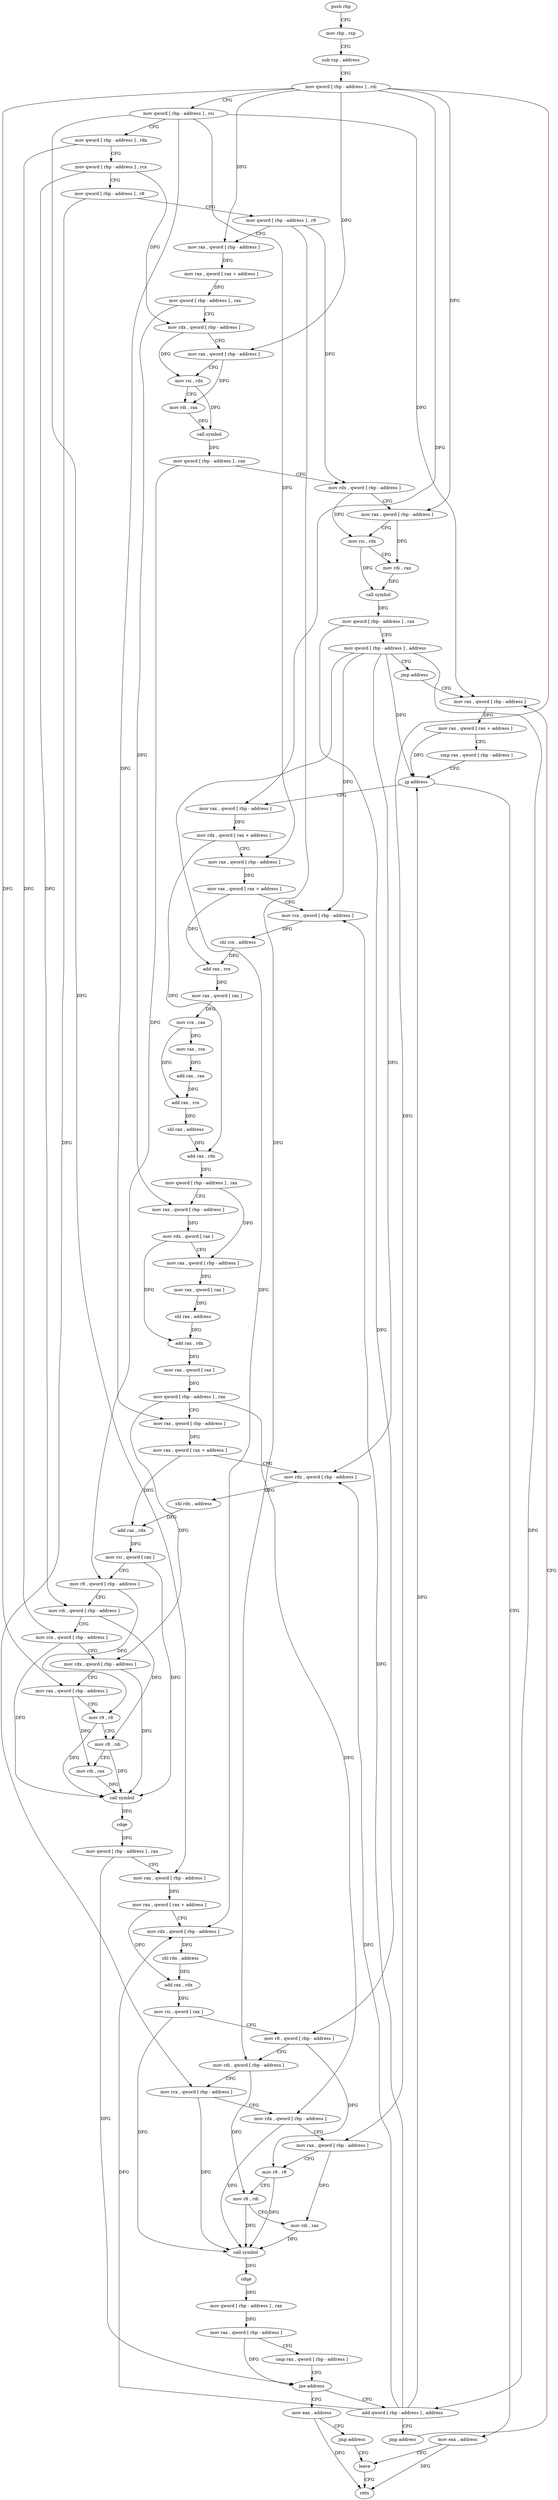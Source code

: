 digraph "func" {
"4432294" [label = "push rbp" ]
"4432295" [label = "mov rbp , rsp" ]
"4432298" [label = "sub rsp , address" ]
"4432302" [label = "mov qword [ rbp - address ] , rdi" ]
"4432306" [label = "mov qword [ rbp - address ] , rsi" ]
"4432310" [label = "mov qword [ rbp - address ] , rdx" ]
"4432314" [label = "mov qword [ rbp - address ] , rcx" ]
"4432318" [label = "mov qword [ rbp - address ] , r8" ]
"4432322" [label = "mov qword [ rbp - address ] , r9" ]
"4432326" [label = "mov rax , qword [ rbp - address ]" ]
"4432330" [label = "mov rax , qword [ rax + address ]" ]
"4432337" [label = "mov qword [ rbp - address ] , rax" ]
"4432341" [label = "mov rdx , qword [ rbp - address ]" ]
"4432345" [label = "mov rax , qword [ rbp - address ]" ]
"4432349" [label = "mov rsi , rdx" ]
"4432352" [label = "mov rdi , rax" ]
"4432355" [label = "call symbol" ]
"4432360" [label = "mov qword [ rbp - address ] , rax" ]
"4432364" [label = "mov rdx , qword [ rbp - address ]" ]
"4432368" [label = "mov rax , qword [ rbp - address ]" ]
"4432372" [label = "mov rsi , rdx" ]
"4432375" [label = "mov rdi , rax" ]
"4432378" [label = "call symbol" ]
"4432383" [label = "mov qword [ rbp - address ] , rax" ]
"4432387" [label = "mov qword [ rbp - address ] , address" ]
"4432395" [label = "jmp address" ]
"4432632" [label = "mov rax , qword [ rbp - address ]" ]
"4432636" [label = "mov rax , qword [ rax + address ]" ]
"4432640" [label = "cmp rax , qword [ rbp - address ]" ]
"4432644" [label = "jg address" ]
"4432400" [label = "mov rax , qword [ rbp - address ]" ]
"4432650" [label = "mov eax , address" ]
"4432404" [label = "mov rdx , qword [ rax + address ]" ]
"4432411" [label = "mov rax , qword [ rbp - address ]" ]
"4432415" [label = "mov rax , qword [ rax + address ]" ]
"4432419" [label = "mov rcx , qword [ rbp - address ]" ]
"4432423" [label = "shl rcx , address" ]
"4432427" [label = "add rax , rcx" ]
"4432430" [label = "mov rax , qword [ rax ]" ]
"4432433" [label = "mov rcx , rax" ]
"4432436" [label = "mov rax , rcx" ]
"4432439" [label = "add rax , rax" ]
"4432442" [label = "add rax , rcx" ]
"4432445" [label = "shl rax , address" ]
"4432449" [label = "add rax , rdx" ]
"4432452" [label = "mov qword [ rbp - address ] , rax" ]
"4432456" [label = "mov rax , qword [ rbp - address ]" ]
"4432460" [label = "mov rdx , qword [ rax ]" ]
"4432463" [label = "mov rax , qword [ rbp - address ]" ]
"4432467" [label = "mov rax , qword [ rax ]" ]
"4432470" [label = "shl rax , address" ]
"4432474" [label = "add rax , rdx" ]
"4432477" [label = "mov rax , qword [ rax ]" ]
"4432480" [label = "mov qword [ rbp - address ] , rax" ]
"4432484" [label = "mov rax , qword [ rbp - address ]" ]
"4432488" [label = "mov rax , qword [ rax + address ]" ]
"4432492" [label = "mov rdx , qword [ rbp - address ]" ]
"4432496" [label = "shl rdx , address" ]
"4432500" [label = "add rax , rdx" ]
"4432503" [label = "mov rsi , qword [ rax ]" ]
"4432506" [label = "mov r8 , qword [ rbp - address ]" ]
"4432510" [label = "mov rdi , qword [ rbp - address ]" ]
"4432514" [label = "mov rcx , qword [ rbp - address ]" ]
"4432518" [label = "mov rdx , qword [ rbp - address ]" ]
"4432522" [label = "mov rax , qword [ rbp - address ]" ]
"4432526" [label = "mov r9 , r8" ]
"4432529" [label = "mov r8 , rdi" ]
"4432532" [label = "mov rdi , rax" ]
"4432535" [label = "call symbol" ]
"4432540" [label = "cdqe" ]
"4432542" [label = "mov qword [ rbp - address ] , rax" ]
"4432546" [label = "mov rax , qword [ rbp - address ]" ]
"4432550" [label = "mov rax , qword [ rax + address ]" ]
"4432554" [label = "mov rdx , qword [ rbp - address ]" ]
"4432558" [label = "shl rdx , address" ]
"4432562" [label = "add rax , rdx" ]
"4432565" [label = "mov rsi , qword [ rax ]" ]
"4432568" [label = "mov r8 , qword [ rbp - address ]" ]
"4432572" [label = "mov rdi , qword [ rbp - address ]" ]
"4432576" [label = "mov rcx , qword [ rbp - address ]" ]
"4432580" [label = "mov rdx , qword [ rbp - address ]" ]
"4432584" [label = "mov rax , qword [ rbp - address ]" ]
"4432588" [label = "mov r9 , r8" ]
"4432591" [label = "mov r8 , rdi" ]
"4432594" [label = "mov rdi , rax" ]
"4432597" [label = "call symbol" ]
"4432602" [label = "cdqe" ]
"4432604" [label = "mov qword [ rbp - address ] , rax" ]
"4432608" [label = "mov rax , qword [ rbp - address ]" ]
"4432612" [label = "cmp rax , qword [ rbp - address ]" ]
"4432616" [label = "jne address" ]
"4432625" [label = "mov eax , address" ]
"4432618" [label = "add qword [ rbp - address ] , address" ]
"4432655" [label = "leave" ]
"4432630" [label = "jmp address" ]
"4432623" [label = "jmp address" ]
"4432656" [label = "retn" ]
"4432294" -> "4432295" [ label = "CFG" ]
"4432295" -> "4432298" [ label = "CFG" ]
"4432298" -> "4432302" [ label = "CFG" ]
"4432302" -> "4432306" [ label = "CFG" ]
"4432302" -> "4432326" [ label = "DFG" ]
"4432302" -> "4432345" [ label = "DFG" ]
"4432302" -> "4432368" [ label = "DFG" ]
"4432302" -> "4432400" [ label = "DFG" ]
"4432302" -> "4432522" [ label = "DFG" ]
"4432302" -> "4432584" [ label = "DFG" ]
"4432306" -> "4432310" [ label = "CFG" ]
"4432306" -> "4432632" [ label = "DFG" ]
"4432306" -> "4432411" [ label = "DFG" ]
"4432306" -> "4432484" [ label = "DFG" ]
"4432306" -> "4432546" [ label = "DFG" ]
"4432310" -> "4432314" [ label = "CFG" ]
"4432310" -> "4432514" [ label = "DFG" ]
"4432314" -> "4432318" [ label = "CFG" ]
"4432314" -> "4432341" [ label = "DFG" ]
"4432314" -> "4432510" [ label = "DFG" ]
"4432318" -> "4432322" [ label = "CFG" ]
"4432318" -> "4432576" [ label = "DFG" ]
"4432322" -> "4432326" [ label = "CFG" ]
"4432322" -> "4432364" [ label = "DFG" ]
"4432322" -> "4432572" [ label = "DFG" ]
"4432326" -> "4432330" [ label = "DFG" ]
"4432330" -> "4432337" [ label = "DFG" ]
"4432337" -> "4432341" [ label = "CFG" ]
"4432337" -> "4432456" [ label = "DFG" ]
"4432341" -> "4432345" [ label = "CFG" ]
"4432341" -> "4432349" [ label = "DFG" ]
"4432345" -> "4432349" [ label = "CFG" ]
"4432345" -> "4432352" [ label = "DFG" ]
"4432349" -> "4432352" [ label = "CFG" ]
"4432349" -> "4432355" [ label = "DFG" ]
"4432352" -> "4432355" [ label = "DFG" ]
"4432355" -> "4432360" [ label = "DFG" ]
"4432360" -> "4432364" [ label = "CFG" ]
"4432360" -> "4432506" [ label = "DFG" ]
"4432364" -> "4432368" [ label = "CFG" ]
"4432364" -> "4432372" [ label = "DFG" ]
"4432368" -> "4432372" [ label = "CFG" ]
"4432368" -> "4432375" [ label = "DFG" ]
"4432372" -> "4432375" [ label = "CFG" ]
"4432372" -> "4432378" [ label = "DFG" ]
"4432375" -> "4432378" [ label = "DFG" ]
"4432378" -> "4432383" [ label = "DFG" ]
"4432383" -> "4432387" [ label = "CFG" ]
"4432383" -> "4432568" [ label = "DFG" ]
"4432387" -> "4432395" [ label = "CFG" ]
"4432387" -> "4432644" [ label = "DFG" ]
"4432387" -> "4432419" [ label = "DFG" ]
"4432387" -> "4432492" [ label = "DFG" ]
"4432387" -> "4432554" [ label = "DFG" ]
"4432387" -> "4432618" [ label = "DFG" ]
"4432395" -> "4432632" [ label = "CFG" ]
"4432632" -> "4432636" [ label = "DFG" ]
"4432636" -> "4432640" [ label = "CFG" ]
"4432636" -> "4432644" [ label = "DFG" ]
"4432640" -> "4432644" [ label = "CFG" ]
"4432644" -> "4432400" [ label = "CFG" ]
"4432644" -> "4432650" [ label = "CFG" ]
"4432400" -> "4432404" [ label = "DFG" ]
"4432650" -> "4432655" [ label = "CFG" ]
"4432650" -> "4432656" [ label = "DFG" ]
"4432404" -> "4432411" [ label = "CFG" ]
"4432404" -> "4432449" [ label = "DFG" ]
"4432411" -> "4432415" [ label = "DFG" ]
"4432415" -> "4432419" [ label = "CFG" ]
"4432415" -> "4432427" [ label = "DFG" ]
"4432419" -> "4432423" [ label = "DFG" ]
"4432423" -> "4432427" [ label = "DFG" ]
"4432427" -> "4432430" [ label = "DFG" ]
"4432430" -> "4432433" [ label = "DFG" ]
"4432433" -> "4432436" [ label = "DFG" ]
"4432433" -> "4432442" [ label = "DFG" ]
"4432436" -> "4432439" [ label = "DFG" ]
"4432439" -> "4432442" [ label = "DFG" ]
"4432442" -> "4432445" [ label = "DFG" ]
"4432445" -> "4432449" [ label = "DFG" ]
"4432449" -> "4432452" [ label = "DFG" ]
"4432452" -> "4432456" [ label = "CFG" ]
"4432452" -> "4432463" [ label = "DFG" ]
"4432456" -> "4432460" [ label = "DFG" ]
"4432460" -> "4432463" [ label = "CFG" ]
"4432460" -> "4432474" [ label = "DFG" ]
"4432463" -> "4432467" [ label = "DFG" ]
"4432467" -> "4432470" [ label = "DFG" ]
"4432470" -> "4432474" [ label = "DFG" ]
"4432474" -> "4432477" [ label = "DFG" ]
"4432477" -> "4432480" [ label = "DFG" ]
"4432480" -> "4432484" [ label = "CFG" ]
"4432480" -> "4432518" [ label = "DFG" ]
"4432480" -> "4432580" [ label = "DFG" ]
"4432484" -> "4432488" [ label = "DFG" ]
"4432488" -> "4432492" [ label = "CFG" ]
"4432488" -> "4432500" [ label = "DFG" ]
"4432492" -> "4432496" [ label = "DFG" ]
"4432496" -> "4432500" [ label = "DFG" ]
"4432500" -> "4432503" [ label = "DFG" ]
"4432503" -> "4432506" [ label = "CFG" ]
"4432503" -> "4432535" [ label = "DFG" ]
"4432506" -> "4432510" [ label = "CFG" ]
"4432506" -> "4432526" [ label = "DFG" ]
"4432510" -> "4432514" [ label = "CFG" ]
"4432510" -> "4432529" [ label = "DFG" ]
"4432514" -> "4432518" [ label = "CFG" ]
"4432514" -> "4432535" [ label = "DFG" ]
"4432518" -> "4432522" [ label = "CFG" ]
"4432518" -> "4432535" [ label = "DFG" ]
"4432522" -> "4432526" [ label = "CFG" ]
"4432522" -> "4432532" [ label = "DFG" ]
"4432526" -> "4432529" [ label = "CFG" ]
"4432526" -> "4432535" [ label = "DFG" ]
"4432529" -> "4432532" [ label = "CFG" ]
"4432529" -> "4432535" [ label = "DFG" ]
"4432532" -> "4432535" [ label = "DFG" ]
"4432535" -> "4432540" [ label = "DFG" ]
"4432540" -> "4432542" [ label = "DFG" ]
"4432542" -> "4432546" [ label = "CFG" ]
"4432542" -> "4432616" [ label = "DFG" ]
"4432546" -> "4432550" [ label = "DFG" ]
"4432550" -> "4432554" [ label = "CFG" ]
"4432550" -> "4432562" [ label = "DFG" ]
"4432554" -> "4432558" [ label = "DFG" ]
"4432558" -> "4432562" [ label = "DFG" ]
"4432562" -> "4432565" [ label = "DFG" ]
"4432565" -> "4432568" [ label = "CFG" ]
"4432565" -> "4432597" [ label = "DFG" ]
"4432568" -> "4432572" [ label = "CFG" ]
"4432568" -> "4432588" [ label = "DFG" ]
"4432572" -> "4432576" [ label = "CFG" ]
"4432572" -> "4432591" [ label = "DFG" ]
"4432576" -> "4432580" [ label = "CFG" ]
"4432576" -> "4432597" [ label = "DFG" ]
"4432580" -> "4432584" [ label = "CFG" ]
"4432580" -> "4432597" [ label = "DFG" ]
"4432584" -> "4432588" [ label = "CFG" ]
"4432584" -> "4432594" [ label = "DFG" ]
"4432588" -> "4432591" [ label = "CFG" ]
"4432588" -> "4432597" [ label = "DFG" ]
"4432591" -> "4432594" [ label = "CFG" ]
"4432591" -> "4432597" [ label = "DFG" ]
"4432594" -> "4432597" [ label = "DFG" ]
"4432597" -> "4432602" [ label = "DFG" ]
"4432602" -> "4432604" [ label = "DFG" ]
"4432604" -> "4432608" [ label = "DFG" ]
"4432608" -> "4432612" [ label = "CFG" ]
"4432608" -> "4432616" [ label = "DFG" ]
"4432612" -> "4432616" [ label = "CFG" ]
"4432616" -> "4432625" [ label = "CFG" ]
"4432616" -> "4432618" [ label = "CFG" ]
"4432625" -> "4432630" [ label = "CFG" ]
"4432625" -> "4432656" [ label = "DFG" ]
"4432618" -> "4432623" [ label = "CFG" ]
"4432618" -> "4432644" [ label = "DFG" ]
"4432618" -> "4432419" [ label = "DFG" ]
"4432618" -> "4432492" [ label = "DFG" ]
"4432618" -> "4432554" [ label = "DFG" ]
"4432655" -> "4432656" [ label = "CFG" ]
"4432630" -> "4432655" [ label = "CFG" ]
"4432623" -> "4432632" [ label = "CFG" ]
}
